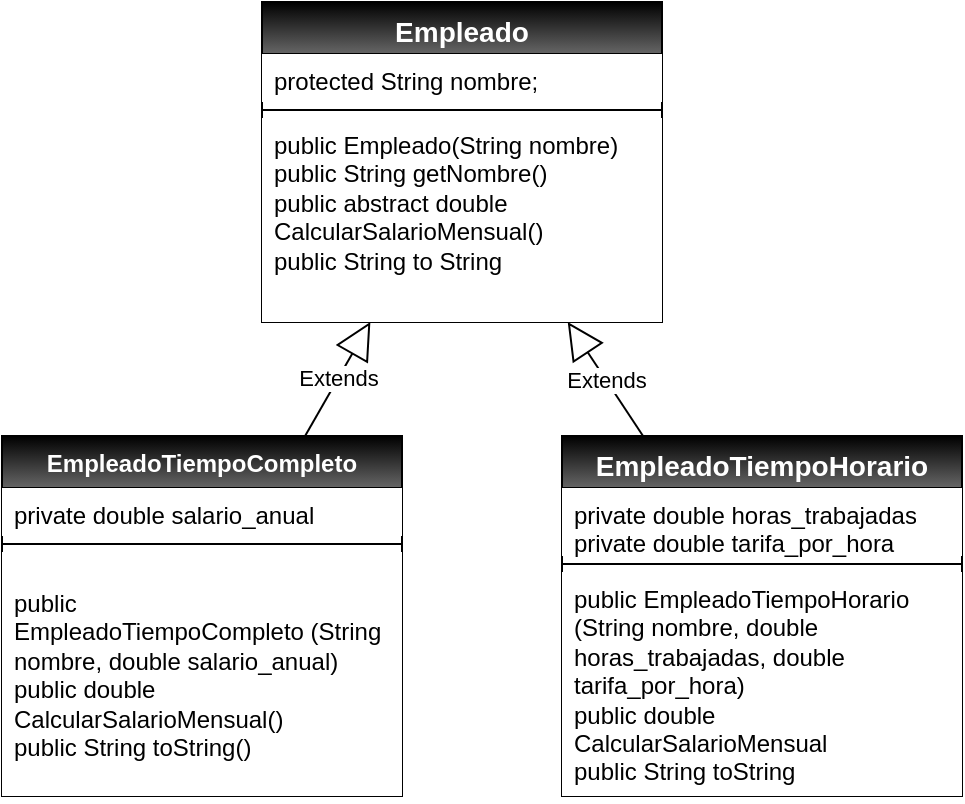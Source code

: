 <mxfile>
    <diagram id="gqGczpupcVzmhgLiJJoB" name="Página-1">
        <mxGraphModel dx="863" dy="223" grid="1" gridSize="10" guides="1" tooltips="1" connect="1" arrows="1" fold="1" page="1" pageScale="1" pageWidth="850" pageHeight="1100" math="0" shadow="0">
            <root>
                <mxCell id="0"/>
                <mxCell id="1" parent="0"/>
                <mxCell id="3" value="&lt;font style=&quot;color: rgb(255, 255, 255); font-size: 14px;&quot;&gt;Empleado&lt;/font&gt;" style="swimlane;fontStyle=1;align=center;verticalAlign=top;childLayout=stackLayout;horizontal=1;startSize=26;horizontalStack=0;resizeParent=1;resizeParentMax=0;resizeLast=0;collapsible=1;marginBottom=0;whiteSpace=wrap;html=1;labelBackgroundColor=none;fillColor=#000000;strokeColor=#000000;gradientColor=#666666;gradientDirection=south;" vertex="1" parent="1">
                    <mxGeometry x="310" y="83" width="200" height="160" as="geometry"/>
                </mxCell>
                <mxCell id="4" value="protected String nombre;" style="text;strokeColor=none;fillColor=#FFFFFF;align=left;verticalAlign=top;spacingLeft=4;spacingRight=4;overflow=hidden;rotatable=0;points=[[0,0.5],[1,0.5]];portConstraint=eastwest;whiteSpace=wrap;html=1;" vertex="1" parent="3">
                    <mxGeometry y="26" width="200" height="24" as="geometry"/>
                </mxCell>
                <mxCell id="5" value="" style="line;strokeWidth=1;fillColor=none;align=left;verticalAlign=middle;spacingTop=-1;spacingLeft=3;spacingRight=3;rotatable=0;labelPosition=right;points=[];portConstraint=eastwest;strokeColor=inherit;" vertex="1" parent="3">
                    <mxGeometry y="50" width="200" height="8" as="geometry"/>
                </mxCell>
                <mxCell id="6" value="public Empleado(String nombre)&lt;div&gt;public String getNombre()&lt;br&gt;public abstract double CalcularSalarioMensual()&lt;/div&gt;&lt;div&gt;public String to String&lt;/div&gt;" style="text;strokeColor=none;fillColor=#FFFFFF;align=left;verticalAlign=top;spacingLeft=4;spacingRight=4;overflow=hidden;rotatable=0;points=[[0,0.5],[1,0.5]];portConstraint=eastwest;whiteSpace=wrap;html=1;" vertex="1" parent="3">
                    <mxGeometry y="58" width="200" height="102" as="geometry"/>
                </mxCell>
                <mxCell id="7" value="&lt;font style=&quot;color: rgb(255, 255, 255);&quot;&gt;EmpleadoTiempoCompleto&lt;/font&gt;" style="swimlane;fontStyle=1;align=center;verticalAlign=top;childLayout=stackLayout;horizontal=1;startSize=26;horizontalStack=0;resizeParent=1;resizeParentMax=0;resizeLast=0;collapsible=1;marginBottom=0;whiteSpace=wrap;html=1;labelBackgroundColor=none;fillColor=#000000;strokeColor=#000000;gradientColor=#666666;gradientDirection=south;" vertex="1" parent="1">
                    <mxGeometry x="180" y="300" width="200" height="180" as="geometry"/>
                </mxCell>
                <mxCell id="8" value="private double salario_anual" style="text;strokeColor=none;fillColor=#FFFFFF;align=left;verticalAlign=top;spacingLeft=4;spacingRight=4;overflow=hidden;rotatable=0;points=[[0,0.5],[1,0.5]];portConstraint=eastwest;whiteSpace=wrap;html=1;" vertex="1" parent="7">
                    <mxGeometry y="26" width="200" height="24" as="geometry"/>
                </mxCell>
                <mxCell id="9" value="" style="line;strokeWidth=1;fillColor=none;align=left;verticalAlign=middle;spacingTop=-1;spacingLeft=3;spacingRight=3;rotatable=0;labelPosition=right;points=[];portConstraint=eastwest;strokeColor=inherit;" vertex="1" parent="7">
                    <mxGeometry y="50" width="200" height="8" as="geometry"/>
                </mxCell>
                <mxCell id="10" value="&lt;p style=&quot;&quot;&gt;&lt;font color=&quot;#000000&quot;&gt;&lt;font&gt;public&lt;br&gt;EmpleadoTiempoCompleto (String nombre, double salario_anual)&lt;br&gt;&lt;/font&gt;&lt;font&gt;public double CalcularSalarioMensual()&lt;br&gt;&lt;/font&gt;&lt;font&gt;public String toString()&lt;/font&gt;&lt;/font&gt;&lt;/p&gt;" style="text;strokeColor=none;fillColor=#FFFFFF;align=left;verticalAlign=top;spacingLeft=4;spacingRight=4;overflow=hidden;rotatable=0;points=[[0,0.5],[1,0.5]];portConstraint=eastwest;whiteSpace=wrap;html=1;" vertex="1" parent="7">
                    <mxGeometry y="58" width="200" height="122" as="geometry"/>
                </mxCell>
                <mxCell id="12" value="&lt;font style=&quot;color: rgb(255, 255, 255); font-size: 14px;&quot;&gt;EmpleadoTiempoHorario&lt;/font&gt;" style="swimlane;fontStyle=1;align=center;verticalAlign=top;childLayout=stackLayout;horizontal=1;startSize=26;horizontalStack=0;resizeParent=1;resizeParentMax=0;resizeLast=0;collapsible=1;marginBottom=0;whiteSpace=wrap;html=1;labelBackgroundColor=none;fillColor=#000000;strokeColor=#000000;gradientColor=#666666;gradientDirection=south;" vertex="1" parent="1">
                    <mxGeometry x="460" y="300" width="200" height="180" as="geometry"/>
                </mxCell>
                <mxCell id="13" value="private double horas_trabajadas&lt;div&gt;private double tarifa_por_hora&lt;/div&gt;" style="text;strokeColor=none;fillColor=#FFFFFF;align=left;verticalAlign=top;spacingLeft=4;spacingRight=4;overflow=hidden;rotatable=0;points=[[0,0.5],[1,0.5]];portConstraint=eastwest;whiteSpace=wrap;html=1;" vertex="1" parent="12">
                    <mxGeometry y="26" width="200" height="34" as="geometry"/>
                </mxCell>
                <mxCell id="14" value="" style="line;strokeWidth=1;fillColor=none;align=left;verticalAlign=middle;spacingTop=-1;spacingLeft=3;spacingRight=3;rotatable=0;labelPosition=right;points=[];portConstraint=eastwest;strokeColor=inherit;" vertex="1" parent="12">
                    <mxGeometry y="60" width="200" height="8" as="geometry"/>
                </mxCell>
                <mxCell id="15" value="&lt;font face=&quot;Helvetica&quot;&gt;public EmpleadoTiempoHorario (String nombre, double horas_trabajadas, double tarifa_por_hora)&lt;/font&gt;&lt;div&gt;&lt;font face=&quot;Helvetica&quot;&gt;public double CalcularSalarioMensual&lt;/font&gt;&lt;/div&gt;&lt;div&gt;&lt;font face=&quot;Helvetica&quot;&gt;public String toString&lt;/font&gt;&lt;/div&gt;" style="text;strokeColor=none;fillColor=#FFFFFF;align=left;verticalAlign=top;spacingLeft=4;spacingRight=4;overflow=hidden;rotatable=0;points=[[0,0.5],[1,0.5]];portConstraint=eastwest;whiteSpace=wrap;html=1;" vertex="1" parent="12">
                    <mxGeometry y="68" width="200" height="112" as="geometry"/>
                </mxCell>
                <mxCell id="16" value="Extends" style="endArrow=block;endSize=16;endFill=0;html=1;" edge="1" parent="1" source="12" target="3">
                    <mxGeometry width="160" relative="1" as="geometry">
                        <mxPoint x="525" y="250" as="sourcePoint"/>
                        <mxPoint x="460" y="170" as="targetPoint"/>
                    </mxGeometry>
                </mxCell>
                <mxCell id="17" value="Extends" style="endArrow=block;endSize=16;endFill=0;html=1;" edge="1" parent="1" source="7" target="3">
                    <mxGeometry width="160" relative="1" as="geometry">
                        <mxPoint x="525" y="250" as="sourcePoint"/>
                        <mxPoint x="460" y="170" as="targetPoint"/>
                    </mxGeometry>
                </mxCell>
            </root>
        </mxGraphModel>
    </diagram>
</mxfile>